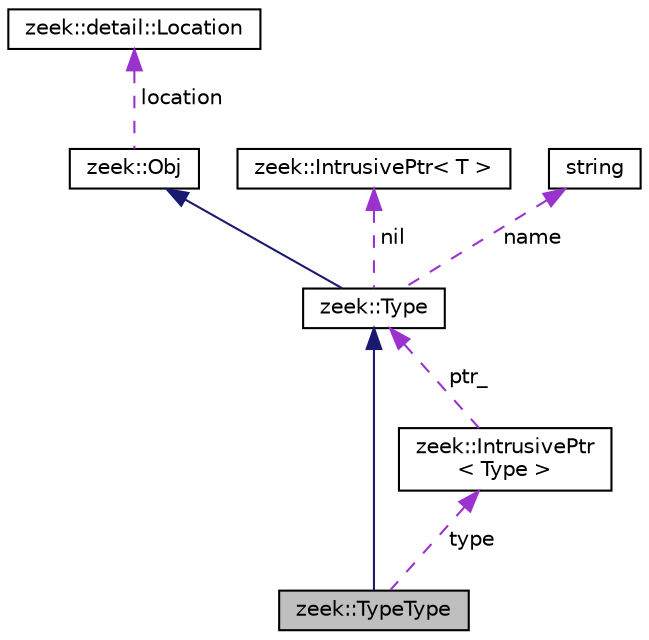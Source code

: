 digraph "zeek::TypeType"
{
 // LATEX_PDF_SIZE
  edge [fontname="Helvetica",fontsize="10",labelfontname="Helvetica",labelfontsize="10"];
  node [fontname="Helvetica",fontsize="10",shape=record];
  Node1 [label="zeek::TypeType",height=0.2,width=0.4,color="black", fillcolor="grey75", style="filled", fontcolor="black",tooltip=" "];
  Node2 -> Node1 [dir="back",color="midnightblue",fontsize="10",style="solid",fontname="Helvetica"];
  Node2 [label="zeek::Type",height=0.2,width=0.4,color="black", fillcolor="white", style="filled",URL="$d0/d4f/classzeek_1_1Type.html",tooltip=" "];
  Node3 -> Node2 [dir="back",color="midnightblue",fontsize="10",style="solid",fontname="Helvetica"];
  Node3 [label="zeek::Obj",height=0.2,width=0.4,color="black", fillcolor="white", style="filled",URL="$dd/df1/classzeek_1_1Obj.html",tooltip=" "];
  Node4 -> Node3 [dir="back",color="darkorchid3",fontsize="10",style="dashed",label=" location" ,fontname="Helvetica"];
  Node4 [label="zeek::detail::Location",height=0.2,width=0.4,color="black", fillcolor="white", style="filled",URL="$d5/d1d/classzeek_1_1detail_1_1Location.html",tooltip=" "];
  Node5 -> Node2 [dir="back",color="darkorchid3",fontsize="10",style="dashed",label=" nil" ,fontname="Helvetica"];
  Node5 [label="zeek::IntrusivePtr\< T \>",height=0.2,width=0.4,color="black", fillcolor="white", style="filled",URL="$d6/dba/classzeek_1_1IntrusivePtr.html",tooltip=" "];
  Node6 -> Node2 [dir="back",color="darkorchid3",fontsize="10",style="dashed",label=" name" ,fontname="Helvetica"];
  Node6 [label="string",height=0.2,width=0.4,color="black", fillcolor="white", style="filled",tooltip=" "];
  Node7 -> Node1 [dir="back",color="darkorchid3",fontsize="10",style="dashed",label=" type" ,fontname="Helvetica"];
  Node7 [label="zeek::IntrusivePtr\l\< Type \>",height=0.2,width=0.4,color="black", fillcolor="white", style="filled",URL="$d6/dba/classzeek_1_1IntrusivePtr.html",tooltip=" "];
  Node2 -> Node7 [dir="back",color="darkorchid3",fontsize="10",style="dashed",label=" ptr_" ,fontname="Helvetica"];
}
